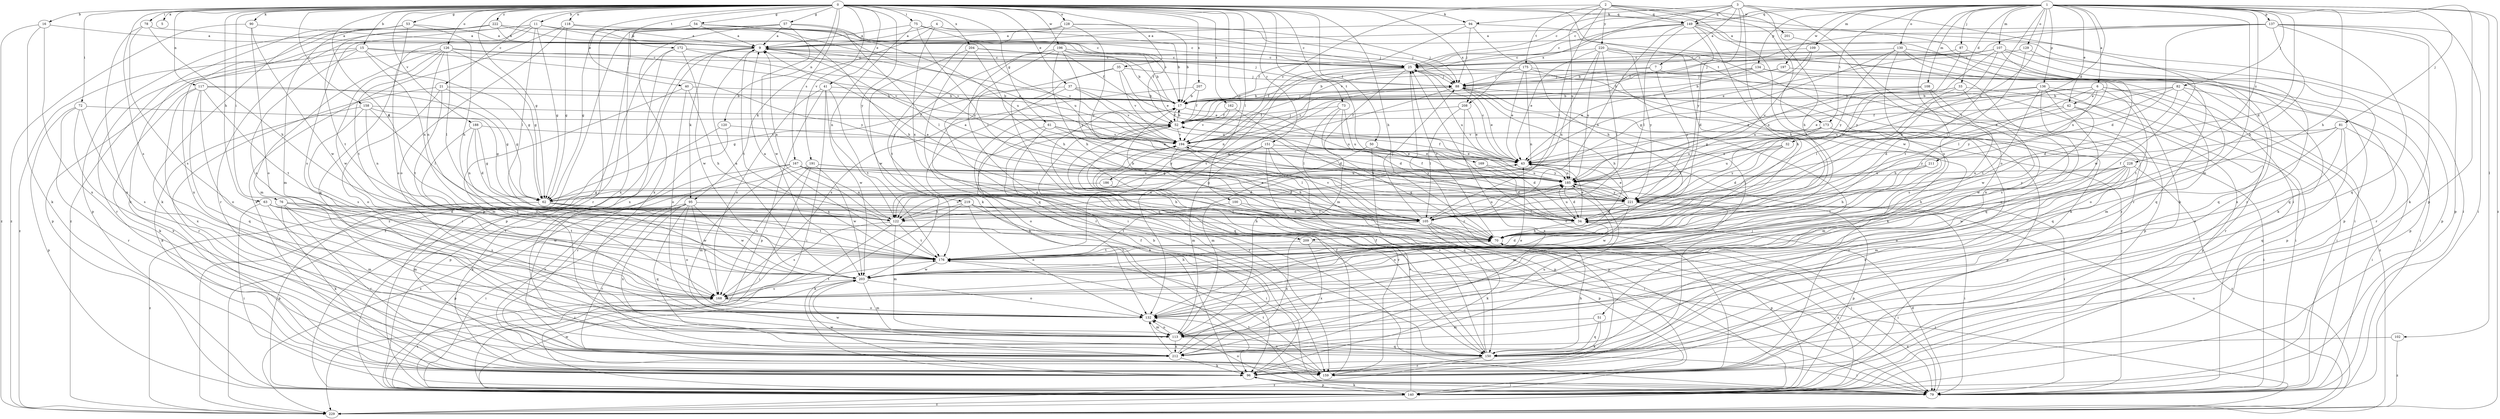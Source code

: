 strict digraph  {
0;
1;
2;
3;
4;
5;
6;
7;
9;
11;
15;
16;
17;
21;
25;
32;
33;
34;
35;
37;
40;
41;
42;
43;
50;
51;
52;
53;
54;
57;
61;
62;
63;
70;
72;
73;
75;
76;
78;
79;
81;
82;
87;
88;
90;
94;
95;
96;
100;
102;
105;
107;
108;
109;
113;
117;
118;
120;
122;
126;
128;
129;
130;
132;
134;
136;
137;
140;
149;
150;
151;
158;
159;
162;
167;
168;
169;
172;
173;
175;
176;
185;
186;
188;
191;
194;
196;
197;
201;
203;
204;
207;
208;
209;
211;
212;
219;
220;
221;
222;
228;
229;
0 -> 5  [label=a];
0 -> 11  [label=b];
0 -> 15  [label=b];
0 -> 16  [label=b];
0 -> 21  [label=c];
0 -> 35  [label=e];
0 -> 37  [label=e];
0 -> 40  [label=e];
0 -> 41  [label=e];
0 -> 50  [label=f];
0 -> 53  [label=g];
0 -> 54  [label=g];
0 -> 57  [label=g];
0 -> 61  [label=g];
0 -> 62  [label=g];
0 -> 63  [label=h];
0 -> 70  [label=h];
0 -> 72  [label=i];
0 -> 73  [label=i];
0 -> 75  [label=i];
0 -> 76  [label=i];
0 -> 78  [label=i];
0 -> 79  [label=i];
0 -> 90  [label=k];
0 -> 94  [label=k];
0 -> 100  [label=l];
0 -> 117  [label=n];
0 -> 118  [label=n];
0 -> 120  [label=n];
0 -> 122  [label=n];
0 -> 126  [label=o];
0 -> 128  [label=o];
0 -> 149  [label=q];
0 -> 151  [label=r];
0 -> 158  [label=r];
0 -> 162  [label=s];
0 -> 167  [label=s];
0 -> 168  [label=s];
0 -> 169  [label=t];
0 -> 172  [label=t];
0 -> 173  [label=t];
0 -> 186  [label=v];
0 -> 188  [label=v];
0 -> 191  [label=v];
0 -> 196  [label=w];
0 -> 204  [label=x];
0 -> 207  [label=x];
0 -> 208  [label=x];
0 -> 219  [label=y];
0 -> 222  [label=z];
1 -> 6  [label=a];
1 -> 25  [label=c];
1 -> 32  [label=d];
1 -> 33  [label=d];
1 -> 34  [label=d];
1 -> 42  [label=e];
1 -> 70  [label=h];
1 -> 81  [label=j];
1 -> 82  [label=j];
1 -> 87  [label=j];
1 -> 102  [label=l];
1 -> 105  [label=l];
1 -> 107  [label=m];
1 -> 108  [label=m];
1 -> 109  [label=m];
1 -> 113  [label=m];
1 -> 129  [label=o];
1 -> 130  [label=o];
1 -> 134  [label=p];
1 -> 136  [label=p];
1 -> 137  [label=p];
1 -> 140  [label=p];
1 -> 149  [label=q];
1 -> 168  [label=s];
1 -> 173  [label=t];
1 -> 185  [label=u];
1 -> 197  [label=w];
1 -> 228  [label=z];
1 -> 229  [label=z];
2 -> 105  [label=l];
2 -> 149  [label=q];
2 -> 175  [label=t];
2 -> 176  [label=t];
2 -> 185  [label=u];
2 -> 194  [label=v];
2 -> 201  [label=w];
2 -> 203  [label=w];
2 -> 220  [label=y];
3 -> 7  [label=a];
3 -> 25  [label=c];
3 -> 51  [label=f];
3 -> 70  [label=h];
3 -> 94  [label=k];
3 -> 132  [label=o];
3 -> 149  [label=q];
3 -> 208  [label=x];
3 -> 209  [label=x];
3 -> 221  [label=y];
4 -> 9  [label=a];
4 -> 25  [label=c];
4 -> 88  [label=j];
4 -> 95  [label=k];
4 -> 209  [label=x];
6 -> 34  [label=d];
6 -> 42  [label=e];
6 -> 43  [label=e];
6 -> 113  [label=m];
6 -> 176  [label=t];
6 -> 185  [label=u];
6 -> 211  [label=x];
6 -> 229  [label=z];
7 -> 17  [label=b];
7 -> 88  [label=j];
7 -> 150  [label=q];
7 -> 221  [label=y];
9 -> 25  [label=c];
9 -> 88  [label=j];
9 -> 95  [label=k];
9 -> 140  [label=p];
9 -> 176  [label=t];
9 -> 185  [label=u];
9 -> 194  [label=v];
9 -> 229  [label=z];
11 -> 9  [label=a];
11 -> 25  [label=c];
11 -> 52  [label=f];
11 -> 62  [label=g];
11 -> 105  [label=l];
11 -> 132  [label=o];
11 -> 159  [label=r];
11 -> 168  [label=s];
11 -> 212  [label=x];
15 -> 25  [label=c];
15 -> 62  [label=g];
15 -> 122  [label=n];
15 -> 159  [label=r];
15 -> 168  [label=s];
15 -> 221  [label=y];
15 -> 229  [label=z];
16 -> 9  [label=a];
16 -> 96  [label=k];
16 -> 212  [label=x];
16 -> 229  [label=z];
17 -> 52  [label=f];
17 -> 88  [label=j];
17 -> 150  [label=q];
17 -> 185  [label=u];
21 -> 17  [label=b];
21 -> 62  [label=g];
21 -> 132  [label=o];
21 -> 159  [label=r];
21 -> 176  [label=t];
25 -> 88  [label=j];
25 -> 113  [label=m];
25 -> 122  [label=n];
25 -> 132  [label=o];
25 -> 159  [label=r];
25 -> 176  [label=t];
25 -> 185  [label=u];
32 -> 34  [label=d];
32 -> 43  [label=e];
32 -> 185  [label=u];
32 -> 221  [label=y];
33 -> 17  [label=b];
33 -> 43  [label=e];
33 -> 105  [label=l];
33 -> 140  [label=p];
33 -> 203  [label=w];
34 -> 43  [label=e];
34 -> 70  [label=h];
34 -> 185  [label=u];
35 -> 43  [label=e];
35 -> 88  [label=j];
35 -> 150  [label=q];
35 -> 159  [label=r];
35 -> 194  [label=v];
37 -> 17  [label=b];
37 -> 62  [label=g];
37 -> 96  [label=k];
37 -> 185  [label=u];
37 -> 194  [label=v];
40 -> 17  [label=b];
40 -> 70  [label=h];
40 -> 113  [label=m];
40 -> 132  [label=o];
41 -> 17  [label=b];
41 -> 79  [label=i];
41 -> 140  [label=p];
41 -> 168  [label=s];
41 -> 176  [label=t];
41 -> 203  [label=w];
42 -> 52  [label=f];
42 -> 70  [label=h];
42 -> 140  [label=p];
42 -> 203  [label=w];
43 -> 25  [label=c];
43 -> 52  [label=f];
43 -> 62  [label=g];
43 -> 79  [label=i];
43 -> 185  [label=u];
50 -> 34  [label=d];
50 -> 43  [label=e];
50 -> 113  [label=m];
50 -> 140  [label=p];
51 -> 96  [label=k];
51 -> 113  [label=m];
51 -> 150  [label=q];
52 -> 17  [label=b];
52 -> 79  [label=i];
52 -> 132  [label=o];
52 -> 194  [label=v];
53 -> 9  [label=a];
53 -> 70  [label=h];
53 -> 96  [label=k];
53 -> 113  [label=m];
53 -> 150  [label=q];
53 -> 229  [label=z];
54 -> 9  [label=a];
54 -> 43  [label=e];
54 -> 52  [label=f];
54 -> 62  [label=g];
54 -> 70  [label=h];
54 -> 159  [label=r];
54 -> 212  [label=x];
57 -> 9  [label=a];
57 -> 105  [label=l];
57 -> 140  [label=p];
57 -> 185  [label=u];
57 -> 203  [label=w];
57 -> 212  [label=x];
57 -> 229  [label=z];
61 -> 43  [label=e];
61 -> 96  [label=k];
61 -> 159  [label=r];
61 -> 194  [label=v];
61 -> 221  [label=y];
62 -> 43  [label=e];
62 -> 122  [label=n];
62 -> 140  [label=p];
62 -> 176  [label=t];
62 -> 203  [label=w];
62 -> 229  [label=z];
63 -> 34  [label=d];
63 -> 79  [label=i];
63 -> 113  [label=m];
63 -> 168  [label=s];
63 -> 176  [label=t];
70 -> 25  [label=c];
70 -> 79  [label=i];
70 -> 176  [label=t];
72 -> 52  [label=f];
72 -> 140  [label=p];
72 -> 159  [label=r];
72 -> 168  [label=s];
72 -> 212  [label=x];
73 -> 34  [label=d];
73 -> 52  [label=f];
73 -> 70  [label=h];
73 -> 105  [label=l];
73 -> 185  [label=u];
75 -> 9  [label=a];
75 -> 17  [label=b];
75 -> 105  [label=l];
75 -> 122  [label=n];
75 -> 185  [label=u];
76 -> 96  [label=k];
76 -> 105  [label=l];
76 -> 113  [label=m];
76 -> 159  [label=r];
76 -> 176  [label=t];
76 -> 203  [label=w];
78 -> 9  [label=a];
78 -> 70  [label=h];
78 -> 168  [label=s];
78 -> 212  [label=x];
79 -> 25  [label=c];
79 -> 34  [label=d];
79 -> 132  [label=o];
79 -> 176  [label=t];
81 -> 79  [label=i];
81 -> 132  [label=o];
81 -> 150  [label=q];
81 -> 168  [label=s];
81 -> 194  [label=v];
81 -> 221  [label=y];
82 -> 17  [label=b];
82 -> 34  [label=d];
82 -> 43  [label=e];
82 -> 79  [label=i];
82 -> 132  [label=o];
82 -> 221  [label=y];
87 -> 25  [label=c];
87 -> 122  [label=n];
87 -> 150  [label=q];
88 -> 17  [label=b];
88 -> 43  [label=e];
88 -> 70  [label=h];
88 -> 79  [label=i];
88 -> 122  [label=n];
88 -> 194  [label=v];
90 -> 9  [label=a];
90 -> 132  [label=o];
90 -> 203  [label=w];
90 -> 229  [label=z];
94 -> 9  [label=a];
94 -> 52  [label=f];
94 -> 70  [label=h];
94 -> 88  [label=j];
94 -> 159  [label=r];
95 -> 79  [label=i];
95 -> 105  [label=l];
95 -> 132  [label=o];
95 -> 140  [label=p];
95 -> 150  [label=q];
95 -> 159  [label=r];
95 -> 168  [label=s];
95 -> 203  [label=w];
95 -> 212  [label=x];
96 -> 17  [label=b];
96 -> 79  [label=i];
96 -> 88  [label=j];
96 -> 140  [label=p];
96 -> 203  [label=w];
100 -> 105  [label=l];
100 -> 140  [label=p];
100 -> 176  [label=t];
102 -> 212  [label=x];
102 -> 229  [label=z];
105 -> 9  [label=a];
105 -> 17  [label=b];
105 -> 79  [label=i];
105 -> 88  [label=j];
105 -> 96  [label=k];
105 -> 140  [label=p];
105 -> 185  [label=u];
105 -> 194  [label=v];
105 -> 212  [label=x];
105 -> 229  [label=z];
107 -> 17  [label=b];
107 -> 25  [label=c];
107 -> 88  [label=j];
107 -> 105  [label=l];
107 -> 140  [label=p];
107 -> 203  [label=w];
107 -> 212  [label=x];
107 -> 221  [label=y];
108 -> 17  [label=b];
108 -> 62  [label=g];
108 -> 150  [label=q];
108 -> 168  [label=s];
109 -> 25  [label=c];
109 -> 185  [label=u];
109 -> 194  [label=v];
113 -> 132  [label=o];
113 -> 150  [label=q];
113 -> 212  [label=x];
117 -> 17  [label=b];
117 -> 62  [label=g];
117 -> 96  [label=k];
117 -> 132  [label=o];
117 -> 150  [label=q];
117 -> 176  [label=t];
117 -> 212  [label=x];
118 -> 9  [label=a];
118 -> 62  [label=g];
118 -> 88  [label=j];
118 -> 96  [label=k];
118 -> 132  [label=o];
120 -> 140  [label=p];
120 -> 159  [label=r];
120 -> 194  [label=v];
122 -> 9  [label=a];
122 -> 113  [label=m];
122 -> 168  [label=s];
122 -> 176  [label=t];
122 -> 185  [label=u];
122 -> 229  [label=z];
126 -> 25  [label=c];
126 -> 62  [label=g];
126 -> 105  [label=l];
126 -> 113  [label=m];
126 -> 122  [label=n];
126 -> 140  [label=p];
126 -> 176  [label=t];
126 -> 194  [label=v];
126 -> 203  [label=w];
128 -> 9  [label=a];
128 -> 17  [label=b];
128 -> 88  [label=j];
128 -> 96  [label=k];
128 -> 150  [label=q];
128 -> 221  [label=y];
129 -> 25  [label=c];
129 -> 105  [label=l];
129 -> 150  [label=q];
130 -> 25  [label=c];
130 -> 62  [label=g];
130 -> 96  [label=k];
130 -> 140  [label=p];
130 -> 150  [label=q];
130 -> 176  [label=t];
130 -> 221  [label=y];
132 -> 43  [label=e];
132 -> 113  [label=m];
134 -> 17  [label=b];
134 -> 43  [label=e];
134 -> 88  [label=j];
134 -> 105  [label=l];
134 -> 159  [label=r];
136 -> 17  [label=b];
136 -> 79  [label=i];
136 -> 132  [label=o];
136 -> 159  [label=r];
136 -> 168  [label=s];
136 -> 176  [label=t];
136 -> 185  [label=u];
137 -> 9  [label=a];
137 -> 34  [label=d];
137 -> 43  [label=e];
137 -> 52  [label=f];
137 -> 70  [label=h];
137 -> 79  [label=i];
137 -> 96  [label=k];
137 -> 140  [label=p];
137 -> 150  [label=q];
140 -> 96  [label=k];
140 -> 168  [label=s];
140 -> 194  [label=v];
140 -> 203  [label=w];
140 -> 229  [label=z];
149 -> 9  [label=a];
149 -> 25  [label=c];
149 -> 34  [label=d];
149 -> 70  [label=h];
149 -> 79  [label=i];
149 -> 96  [label=k];
149 -> 105  [label=l];
149 -> 122  [label=n];
149 -> 159  [label=r];
149 -> 194  [label=v];
150 -> 52  [label=f];
150 -> 70  [label=h];
150 -> 79  [label=i];
150 -> 159  [label=r];
150 -> 194  [label=v];
150 -> 203  [label=w];
150 -> 229  [label=z];
151 -> 43  [label=e];
151 -> 62  [label=g];
151 -> 79  [label=i];
151 -> 113  [label=m];
151 -> 140  [label=p];
151 -> 150  [label=q];
151 -> 221  [label=y];
158 -> 52  [label=f];
158 -> 62  [label=g];
158 -> 96  [label=k];
158 -> 105  [label=l];
158 -> 122  [label=n];
158 -> 168  [label=s];
159 -> 25  [label=c];
159 -> 52  [label=f];
159 -> 132  [label=o];
159 -> 176  [label=t];
159 -> 194  [label=v];
162 -> 34  [label=d];
162 -> 52  [label=f];
162 -> 194  [label=v];
167 -> 34  [label=d];
167 -> 70  [label=h];
167 -> 96  [label=k];
167 -> 113  [label=m];
167 -> 122  [label=n];
167 -> 159  [label=r];
167 -> 185  [label=u];
168 -> 132  [label=o];
168 -> 176  [label=t];
169 -> 34  [label=d];
169 -> 185  [label=u];
172 -> 25  [label=c];
172 -> 79  [label=i];
172 -> 194  [label=v];
172 -> 203  [label=w];
172 -> 212  [label=x];
173 -> 79  [label=i];
173 -> 105  [label=l];
173 -> 113  [label=m];
173 -> 140  [label=p];
173 -> 159  [label=r];
173 -> 185  [label=u];
173 -> 194  [label=v];
175 -> 43  [label=e];
175 -> 52  [label=f];
175 -> 88  [label=j];
175 -> 96  [label=k];
175 -> 122  [label=n];
175 -> 140  [label=p];
176 -> 9  [label=a];
176 -> 34  [label=d];
176 -> 203  [label=w];
185 -> 34  [label=d];
185 -> 62  [label=g];
185 -> 113  [label=m];
185 -> 221  [label=y];
186 -> 62  [label=g];
186 -> 79  [label=i];
188 -> 34  [label=d];
188 -> 62  [label=g];
188 -> 122  [label=n];
188 -> 168  [label=s];
188 -> 194  [label=v];
191 -> 34  [label=d];
191 -> 79  [label=i];
191 -> 168  [label=s];
191 -> 185  [label=u];
191 -> 203  [label=w];
191 -> 229  [label=z];
194 -> 43  [label=e];
194 -> 70  [label=h];
194 -> 88  [label=j];
194 -> 105  [label=l];
194 -> 221  [label=y];
196 -> 17  [label=b];
196 -> 25  [label=c];
196 -> 43  [label=e];
196 -> 70  [label=h];
196 -> 79  [label=i];
196 -> 176  [label=t];
196 -> 221  [label=y];
197 -> 17  [label=b];
197 -> 88  [label=j];
197 -> 140  [label=p];
201 -> 212  [label=x];
203 -> 9  [label=a];
203 -> 70  [label=h];
203 -> 88  [label=j];
203 -> 113  [label=m];
203 -> 132  [label=o];
203 -> 168  [label=s];
204 -> 17  [label=b];
204 -> 25  [label=c];
204 -> 70  [label=h];
204 -> 150  [label=q];
204 -> 203  [label=w];
207 -> 17  [label=b];
207 -> 52  [label=f];
207 -> 168  [label=s];
208 -> 43  [label=e];
208 -> 52  [label=f];
208 -> 105  [label=l];
208 -> 212  [label=x];
209 -> 176  [label=t];
209 -> 212  [label=x];
209 -> 229  [label=z];
211 -> 70  [label=h];
211 -> 176  [label=t];
211 -> 185  [label=u];
212 -> 52  [label=f];
212 -> 96  [label=k];
212 -> 132  [label=o];
212 -> 185  [label=u];
219 -> 34  [label=d];
219 -> 70  [label=h];
219 -> 79  [label=i];
219 -> 96  [label=k];
219 -> 122  [label=n];
219 -> 132  [label=o];
220 -> 25  [label=c];
220 -> 43  [label=e];
220 -> 70  [label=h];
220 -> 79  [label=i];
220 -> 96  [label=k];
220 -> 105  [label=l];
220 -> 122  [label=n];
220 -> 185  [label=u];
220 -> 221  [label=y];
221 -> 9  [label=a];
221 -> 34  [label=d];
221 -> 43  [label=e];
221 -> 52  [label=f];
221 -> 79  [label=i];
221 -> 105  [label=l];
221 -> 132  [label=o];
221 -> 140  [label=p];
221 -> 203  [label=w];
222 -> 9  [label=a];
222 -> 17  [label=b];
222 -> 25  [label=c];
222 -> 96  [label=k];
222 -> 140  [label=p];
222 -> 176  [label=t];
228 -> 70  [label=h];
228 -> 113  [label=m];
228 -> 132  [label=o];
228 -> 185  [label=u];
228 -> 203  [label=w];
228 -> 212  [label=x];
228 -> 221  [label=y];
228 -> 229  [label=z];
229 -> 185  [label=u];
}
